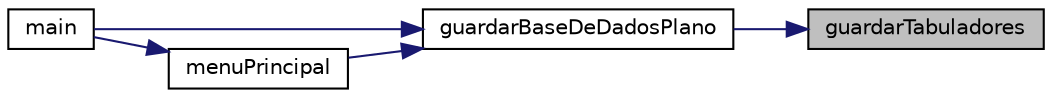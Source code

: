 digraph "guardarTabuladores"
{
 // LATEX_PDF_SIZE
  edge [fontname="Helvetica",fontsize="10",labelfontname="Helvetica",labelfontsize="10"];
  node [fontname="Helvetica",fontsize="10",shape=record];
  rankdir="RL";
  Node1 [label="guardarTabuladores",height=0.2,width=0.4,color="black", fillcolor="grey75", style="filled", fontcolor="black",tooltip="Função que envia dados para o ficheiro txt com tabs."];
  Node1 -> Node2 [dir="back",color="midnightblue",fontsize="10",style="solid"];
  Node2 [label="guardarBaseDeDadosPlano",height=0.2,width=0.4,color="black", fillcolor="white", style="filled",URL="$Plano_8c.html#a261b546d1331a435d1bc9c56cd1439d6",tooltip="Função que chama as 3 funções de guardar os dados."];
  Node2 -> Node3 [dir="back",color="midnightblue",fontsize="10",style="solid"];
  Node3 [label="main",height=0.2,width=0.4,color="black", fillcolor="white", style="filled",URL="$main_8c.html#a0ddf1224851353fc92bfbff6f499fa97",tooltip="Função principal que vai correr outras funções como (Ler base de dados / Menu Principal / Guardar Bas..."];
  Node2 -> Node4 [dir="back",color="midnightblue",fontsize="10",style="solid"];
  Node4 [label="menuPrincipal",height=0.2,width=0.4,color="black", fillcolor="white", style="filled",URL="$ListaLigada_8c.html#a0bb74a8b4a29008967c6d101ddd60701",tooltip="Função que imprime o menu do programa."];
  Node4 -> Node3 [dir="back",color="midnightblue",fontsize="10",style="solid"];
}
